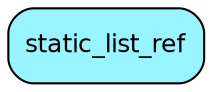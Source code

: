 digraph static_list_ref  {
node [shape = box style="rounded, filled" fontname = "Helvetica" fontsize = "12" ]
edge [fontname = "Helvetica" fontsize = "9"]

static_list_ref[fillcolor = "cadetblue1"]
}
